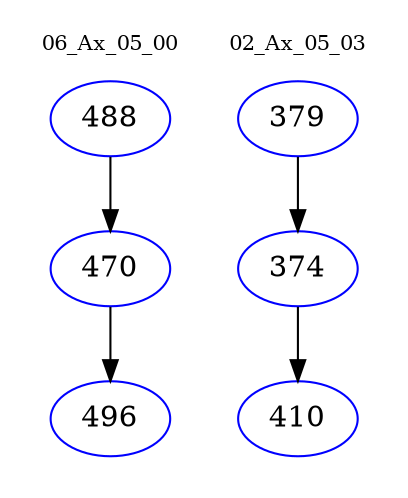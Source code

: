 digraph{
subgraph cluster_0 {
color = white
label = "06_Ax_05_00";
fontsize=10;
T0_488 [label="488", color="blue"]
T0_488 -> T0_470 [color="black"]
T0_470 [label="470", color="blue"]
T0_470 -> T0_496 [color="black"]
T0_496 [label="496", color="blue"]
}
subgraph cluster_1 {
color = white
label = "02_Ax_05_03";
fontsize=10;
T1_379 [label="379", color="blue"]
T1_379 -> T1_374 [color="black"]
T1_374 [label="374", color="blue"]
T1_374 -> T1_410 [color="black"]
T1_410 [label="410", color="blue"]
}
}
